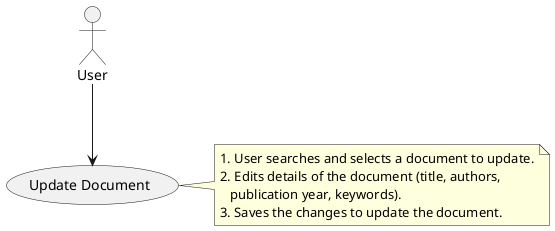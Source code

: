 @startuml UpdateDocument
actor User

usecase "Update Document" as UC3

User --> UC3

note right of UC3
  1. User searches and selects a document to update.
  2. Edits details of the document (title, authors,
     publication year, keywords).
  3. Saves the changes to update the document.
end note
@enduml
